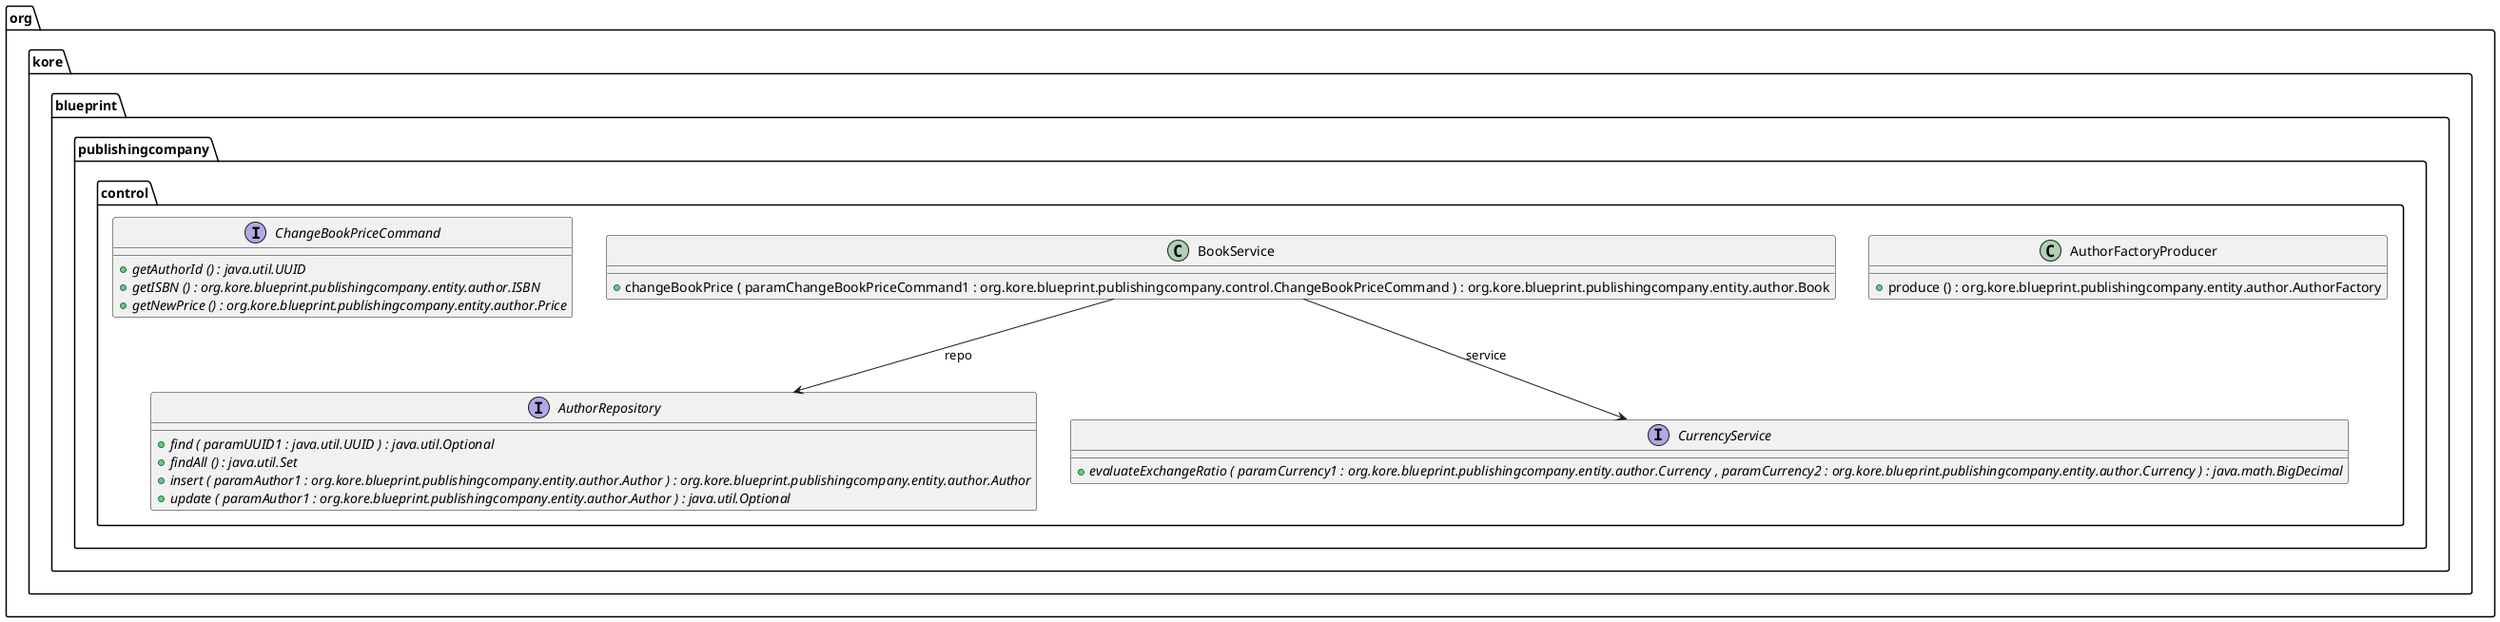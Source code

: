 @startuml

class org.kore.blueprint.publishingcompany.control.AuthorFactoryProducer {
	{method} +produce () : org.kore.blueprint.publishingcompany.entity.author.AuthorFactory
}


interface org.kore.blueprint.publishingcompany.control.AuthorRepository {
	{method}  {abstract} +find ( paramUUID1 : java.util.UUID ) : java.util.Optional
	{method}  {abstract} +findAll () : java.util.Set
	{method}  {abstract} +insert ( paramAuthor1 : org.kore.blueprint.publishingcompany.entity.author.Author ) : org.kore.blueprint.publishingcompany.entity.author.Author
	{method}  {abstract} +update ( paramAuthor1 : org.kore.blueprint.publishingcompany.entity.author.Author ) : java.util.Optional
}


class org.kore.blueprint.publishingcompany.control.BookService {
	{method} +changeBookPrice ( paramChangeBookPriceCommand1 : org.kore.blueprint.publishingcompany.control.ChangeBookPriceCommand ) : org.kore.blueprint.publishingcompany.entity.author.Book
}


interface org.kore.blueprint.publishingcompany.control.ChangeBookPriceCommand {
	{method}  {abstract} +getAuthorId () : java.util.UUID
	{method}  {abstract} +getISBN () : org.kore.blueprint.publishingcompany.entity.author.ISBN
	{method}  {abstract} +getNewPrice () : org.kore.blueprint.publishingcompany.entity.author.Price
}


interface org.kore.blueprint.publishingcompany.control.CurrencyService {
	{method}  {abstract} +evaluateExchangeRatio ( paramCurrency1 : org.kore.blueprint.publishingcompany.entity.author.Currency , paramCurrency2 : org.kore.blueprint.publishingcompany.entity.author.Currency ) : java.math.BigDecimal
}




org.kore.blueprint.publishingcompany.control.BookService -->  org.kore.blueprint.publishingcompany.control.AuthorRepository : repo
org.kore.blueprint.publishingcompany.control.BookService -->  org.kore.blueprint.publishingcompany.control.CurrencyService : service


@enduml
